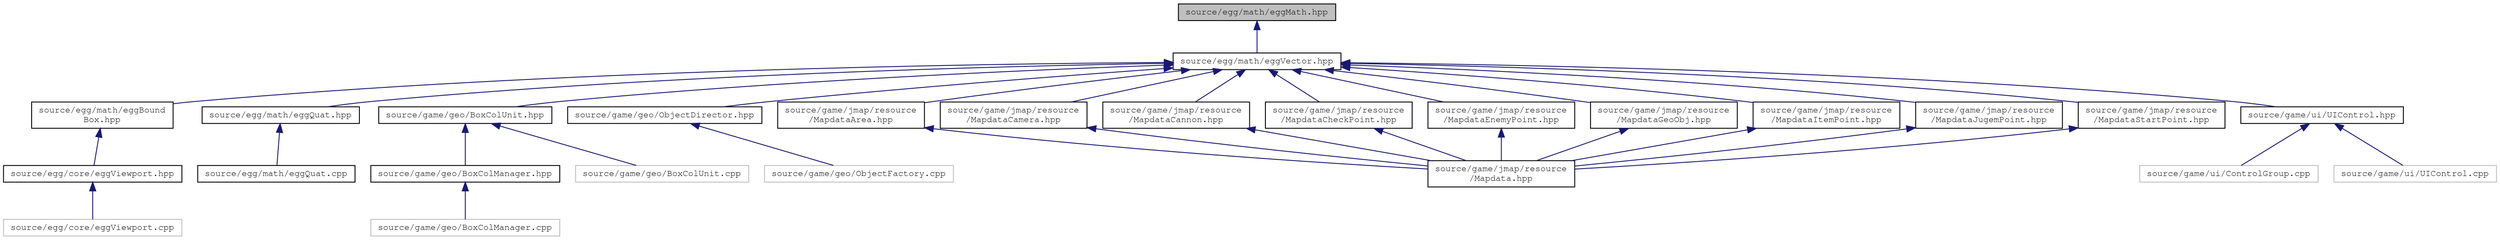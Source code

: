 digraph "source/egg/math/eggMath.hpp"
{
 // LATEX_PDF_SIZE
  edge [fontname="FreeMono",fontsize="10",labelfontname="FreeMono",labelfontsize="10"];
  node [fontname="FreeMono",fontsize="10",shape=record];
  Node1 [label="source/egg/math/eggMath.hpp",height=0.2,width=0.4,color="black", fillcolor="grey75", style="filled", fontcolor="black",tooltip="Provides a compile-time generic interface for performing basic math operations on a certain type."];
  Node1 -> Node2 [dir="back",color="midnightblue",fontsize="10",style="solid",fontname="FreeMono"];
  Node2 [label="source/egg/math/eggVector.hpp",height=0.2,width=0.4,color="black", fillcolor="white", style="filled",URL="$egg_vector_8hpp.html",tooltip="TODO."];
  Node2 -> Node3 [dir="back",color="midnightblue",fontsize="10",style="solid",fontname="FreeMono"];
  Node3 [label="source/egg/math/eggBound\lBox.hpp",height=0.2,width=0.4,color="black", fillcolor="white", style="filled",URL="$egg_bound_box_8hpp_source.html",tooltip=" "];
  Node3 -> Node4 [dir="back",color="midnightblue",fontsize="10",style="solid",fontname="FreeMono"];
  Node4 [label="source/egg/core/eggViewport.hpp",height=0.2,width=0.4,color="black", fillcolor="white", style="filled",URL="$egg_viewport_8hpp.html",tooltip="TODO."];
  Node4 -> Node5 [dir="back",color="midnightblue",fontsize="10",style="solid",fontname="FreeMono"];
  Node5 [label="source/egg/core/eggViewport.cpp",height=0.2,width=0.4,color="grey75", fillcolor="white", style="filled",tooltip=" "];
  Node2 -> Node6 [dir="back",color="midnightblue",fontsize="10",style="solid",fontname="FreeMono"];
  Node6 [label="source/egg/math/eggQuat.hpp",height=0.2,width=0.4,color="black", fillcolor="white", style="filled",URL="$egg_quat_8hpp.html",tooltip="TODO."];
  Node6 -> Node7 [dir="back",color="midnightblue",fontsize="10",style="solid",fontname="FreeMono"];
  Node7 [label="source/egg/math/eggQuat.cpp",height=0.2,width=0.4,color="black", fillcolor="white", style="filled",URL="$egg_quat_8cpp.html",tooltip="TODO."];
  Node2 -> Node8 [dir="back",color="midnightblue",fontsize="10",style="solid",fontname="FreeMono"];
  Node8 [label="source/game/geo/BoxColUnit.hpp",height=0.2,width=0.4,color="black", fillcolor="white", style="filled",URL="$_box_col_unit_8hpp_source.html",tooltip=" "];
  Node8 -> Node9 [dir="back",color="midnightblue",fontsize="10",style="solid",fontname="FreeMono"];
  Node9 [label="source/game/geo/BoxColManager.hpp",height=0.2,width=0.4,color="black", fillcolor="white", style="filled",URL="$_box_col_manager_8hpp_source.html",tooltip=" "];
  Node9 -> Node10 [dir="back",color="midnightblue",fontsize="10",style="solid",fontname="FreeMono"];
  Node10 [label="source/game/geo/BoxColManager.cpp",height=0.2,width=0.4,color="grey75", fillcolor="white", style="filled",tooltip=" "];
  Node8 -> Node11 [dir="back",color="midnightblue",fontsize="10",style="solid",fontname="FreeMono"];
  Node11 [label="source/game/geo/BoxColUnit.cpp",height=0.2,width=0.4,color="grey75", fillcolor="white", style="filled",tooltip=" "];
  Node2 -> Node12 [dir="back",color="midnightblue",fontsize="10",style="solid",fontname="FreeMono"];
  Node12 [label="source/game/geo/ObjectDirector.hpp",height=0.2,width=0.4,color="black", fillcolor="white", style="filled",URL="$_object_director_8hpp.html",tooltip="Manages the objects and related tables!"];
  Node12 -> Node13 [dir="back",color="midnightblue",fontsize="10",style="solid",fontname="FreeMono"];
  Node13 [label="source/game/geo/ObjectFactory.cpp",height=0.2,width=0.4,color="grey75", fillcolor="white", style="filled",tooltip=" "];
  Node2 -> Node14 [dir="back",color="midnightblue",fontsize="10",style="solid",fontname="FreeMono"];
  Node14 [label="source/game/jmap/resource\l/MapdataArea.hpp",height=0.2,width=0.4,color="black", fillcolor="white", style="filled",URL="$_mapdata_area_8hpp_source.html",tooltip=" "];
  Node14 -> Node15 [dir="back",color="midnightblue",fontsize="10",style="solid",fontname="FreeMono"];
  Node15 [label="source/game/jmap/resource\l/Mapdata.hpp",height=0.2,width=0.4,color="black", fillcolor="white", style="filled",URL="$_mapdata_8hpp_source.html",tooltip=" "];
  Node2 -> Node16 [dir="back",color="midnightblue",fontsize="10",style="solid",fontname="FreeMono"];
  Node16 [label="source/game/jmap/resource\l/MapdataCamera.hpp",height=0.2,width=0.4,color="black", fillcolor="white", style="filled",URL="$_mapdata_camera_8hpp_source.html",tooltip=" "];
  Node16 -> Node15 [dir="back",color="midnightblue",fontsize="10",style="solid",fontname="FreeMono"];
  Node2 -> Node17 [dir="back",color="midnightblue",fontsize="10",style="solid",fontname="FreeMono"];
  Node17 [label="source/game/jmap/resource\l/MapdataCannon.hpp",height=0.2,width=0.4,color="black", fillcolor="white", style="filled",URL="$_mapdata_cannon_8hpp_source.html",tooltip=" "];
  Node17 -> Node15 [dir="back",color="midnightblue",fontsize="10",style="solid",fontname="FreeMono"];
  Node2 -> Node18 [dir="back",color="midnightblue",fontsize="10",style="solid",fontname="FreeMono"];
  Node18 [label="source/game/jmap/resource\l/MapdataCheckPoint.hpp",height=0.2,width=0.4,color="black", fillcolor="white", style="filled",URL="$_mapdata_check_point_8hpp_source.html",tooltip=" "];
  Node18 -> Node15 [dir="back",color="midnightblue",fontsize="10",style="solid",fontname="FreeMono"];
  Node2 -> Node19 [dir="back",color="midnightblue",fontsize="10",style="solid",fontname="FreeMono"];
  Node19 [label="source/game/jmap/resource\l/MapdataEnemyPoint.hpp",height=0.2,width=0.4,color="black", fillcolor="white", style="filled",URL="$_mapdata_enemy_point_8hpp_source.html",tooltip=" "];
  Node19 -> Node15 [dir="back",color="midnightblue",fontsize="10",style="solid",fontname="FreeMono"];
  Node2 -> Node20 [dir="back",color="midnightblue",fontsize="10",style="solid",fontname="FreeMono"];
  Node20 [label="source/game/jmap/resource\l/MapdataGeoObj.hpp",height=0.2,width=0.4,color="black", fillcolor="white", style="filled",URL="$_mapdata_geo_obj_8hpp_source.html",tooltip=" "];
  Node20 -> Node15 [dir="back",color="midnightblue",fontsize="10",style="solid",fontname="FreeMono"];
  Node2 -> Node21 [dir="back",color="midnightblue",fontsize="10",style="solid",fontname="FreeMono"];
  Node21 [label="source/game/jmap/resource\l/MapdataItemPoint.hpp",height=0.2,width=0.4,color="black", fillcolor="white", style="filled",URL="$_mapdata_item_point_8hpp_source.html",tooltip=" "];
  Node21 -> Node15 [dir="back",color="midnightblue",fontsize="10",style="solid",fontname="FreeMono"];
  Node2 -> Node22 [dir="back",color="midnightblue",fontsize="10",style="solid",fontname="FreeMono"];
  Node22 [label="source/game/jmap/resource\l/MapdataJugemPoint.hpp",height=0.2,width=0.4,color="black", fillcolor="white", style="filled",URL="$_mapdata_jugem_point_8hpp_source.html",tooltip=" "];
  Node22 -> Node15 [dir="back",color="midnightblue",fontsize="10",style="solid",fontname="FreeMono"];
  Node2 -> Node23 [dir="back",color="midnightblue",fontsize="10",style="solid",fontname="FreeMono"];
  Node23 [label="source/game/jmap/resource\l/MapdataStartPoint.hpp",height=0.2,width=0.4,color="black", fillcolor="white", style="filled",URL="$_mapdata_start_point_8hpp_source.html",tooltip=" "];
  Node23 -> Node15 [dir="back",color="midnightblue",fontsize="10",style="solid",fontname="FreeMono"];
  Node2 -> Node24 [dir="back",color="midnightblue",fontsize="10",style="solid",fontname="FreeMono"];
  Node24 [label="source/game/ui/UIControl.hpp",height=0.2,width=0.4,color="black", fillcolor="white", style="filled",URL="$_u_i_control_8hpp_source.html",tooltip=" "];
  Node24 -> Node25 [dir="back",color="midnightblue",fontsize="10",style="solid",fontname="FreeMono"];
  Node25 [label="source/game/ui/ControlGroup.cpp",height=0.2,width=0.4,color="grey75", fillcolor="white", style="filled",tooltip=" "];
  Node24 -> Node26 [dir="back",color="midnightblue",fontsize="10",style="solid",fontname="FreeMono"];
  Node26 [label="source/game/ui/UIControl.cpp",height=0.2,width=0.4,color="grey75", fillcolor="white", style="filled",tooltip=" "];
}
